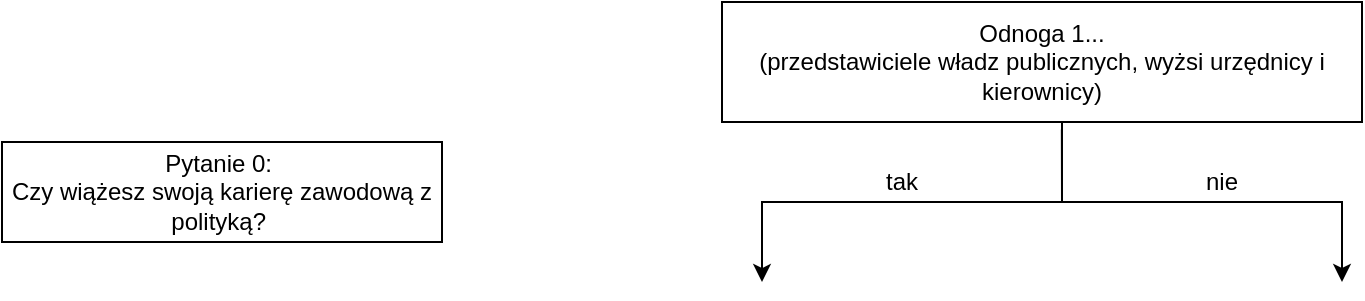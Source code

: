 <mxfile version="13.10.1" type="github"><diagram id="5uM9XUodchVWy86l6dnS" name="Page-1"><mxGraphModel dx="1038" dy="548" grid="1" gridSize="10" guides="1" tooltips="1" connect="1" arrows="1" fold="1" page="1" pageScale="1" pageWidth="827" pageHeight="1169" math="0" shadow="0"><root><mxCell id="0"/><mxCell id="1" parent="0"/><mxCell id="pN9J62DILKApvvg1MB21-1" value="Odnoga 1...&lt;br&gt;(przedstawiciele władz publicznych, wyżsi urzędnicy i kierownicy)" style="rounded=0;whiteSpace=wrap;html=1;" vertex="1" parent="1"><mxGeometry x="380" y="20" width="320" height="60" as="geometry"/></mxCell><mxCell id="pN9J62DILKApvvg1MB21-2" value="Pytanie 0:&amp;nbsp;&lt;br&gt;Czy wiążesz swoją karierę zawodową z polityką?&amp;nbsp;" style="rounded=0;whiteSpace=wrap;html=1;" vertex="1" parent="1"><mxGeometry x="20" y="90" width="220" height="50" as="geometry"/></mxCell><mxCell id="pN9J62DILKApvvg1MB21-8" value="" style="endArrow=classic;html=1;exitX=0.531;exitY=1.063;exitDx=0;exitDy=0;rounded=0;exitPerimeter=0;" edge="1" parent="1" source="pN9J62DILKApvvg1MB21-1"><mxGeometry width="50" height="50" relative="1" as="geometry"><mxPoint x="530" y="130" as="sourcePoint"/><mxPoint x="400" y="160" as="targetPoint"/><Array as="points"><mxPoint x="550" y="120"/><mxPoint x="400" y="120"/></Array></mxGeometry></mxCell><mxCell id="pN9J62DILKApvvg1MB21-10" value="" style="endArrow=classic;html=1;rounded=0;" edge="1" parent="1"><mxGeometry width="50" height="50" relative="1" as="geometry"><mxPoint x="550" y="80" as="sourcePoint"/><mxPoint x="690" y="160" as="targetPoint"/><Array as="points"><mxPoint x="550" y="120"/><mxPoint x="690" y="120"/></Array></mxGeometry></mxCell><mxCell id="pN9J62DILKApvvg1MB21-11" value="tak" style="text;html=1;strokeColor=none;fillColor=none;align=center;verticalAlign=middle;whiteSpace=wrap;rounded=0;" vertex="1" parent="1"><mxGeometry x="450" y="100" width="40" height="20" as="geometry"/></mxCell><mxCell id="pN9J62DILKApvvg1MB21-12" value="nie" style="text;html=1;strokeColor=none;fillColor=none;align=center;verticalAlign=middle;whiteSpace=wrap;rounded=0;" vertex="1" parent="1"><mxGeometry x="610" y="100" width="40" height="20" as="geometry"/></mxCell></root></mxGraphModel></diagram></mxfile>